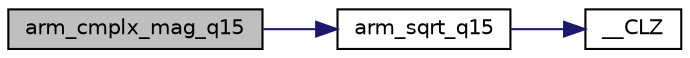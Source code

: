 digraph "arm_cmplx_mag_q15"
{
 // LATEX_PDF_SIZE
  edge [fontname="Helvetica",fontsize="10",labelfontname="Helvetica",labelfontsize="10"];
  node [fontname="Helvetica",fontsize="10",shape=record];
  rankdir="LR";
  Node1 [label="arm_cmplx_mag_q15",height=0.2,width=0.4,color="black", fillcolor="grey75", style="filled", fontcolor="black",tooltip="Q15 complex magnitude"];
  Node1 -> Node2 [color="midnightblue",fontsize="10",style="solid",fontname="Helvetica"];
  Node2 [label="arm_sqrt_q15",height=0.2,width=0.4,color="black", fillcolor="white", style="filled",URL="$group___s_q_r_t.html#ga5abe5ca724f3e15849662b03752c1238",tooltip="Q15 square root function."];
  Node2 -> Node3 [color="midnightblue",fontsize="10",style="solid",fontname="Helvetica"];
  Node3 [label="__CLZ",height=0.2,width=0.4,color="black", fillcolor="white", style="filled",URL="$group___c_m_s_i_s___core___instruction_interface.html#gaf32ee2525f946bce31504904f3ef8243",tooltip="Count leading zeros."];
}
